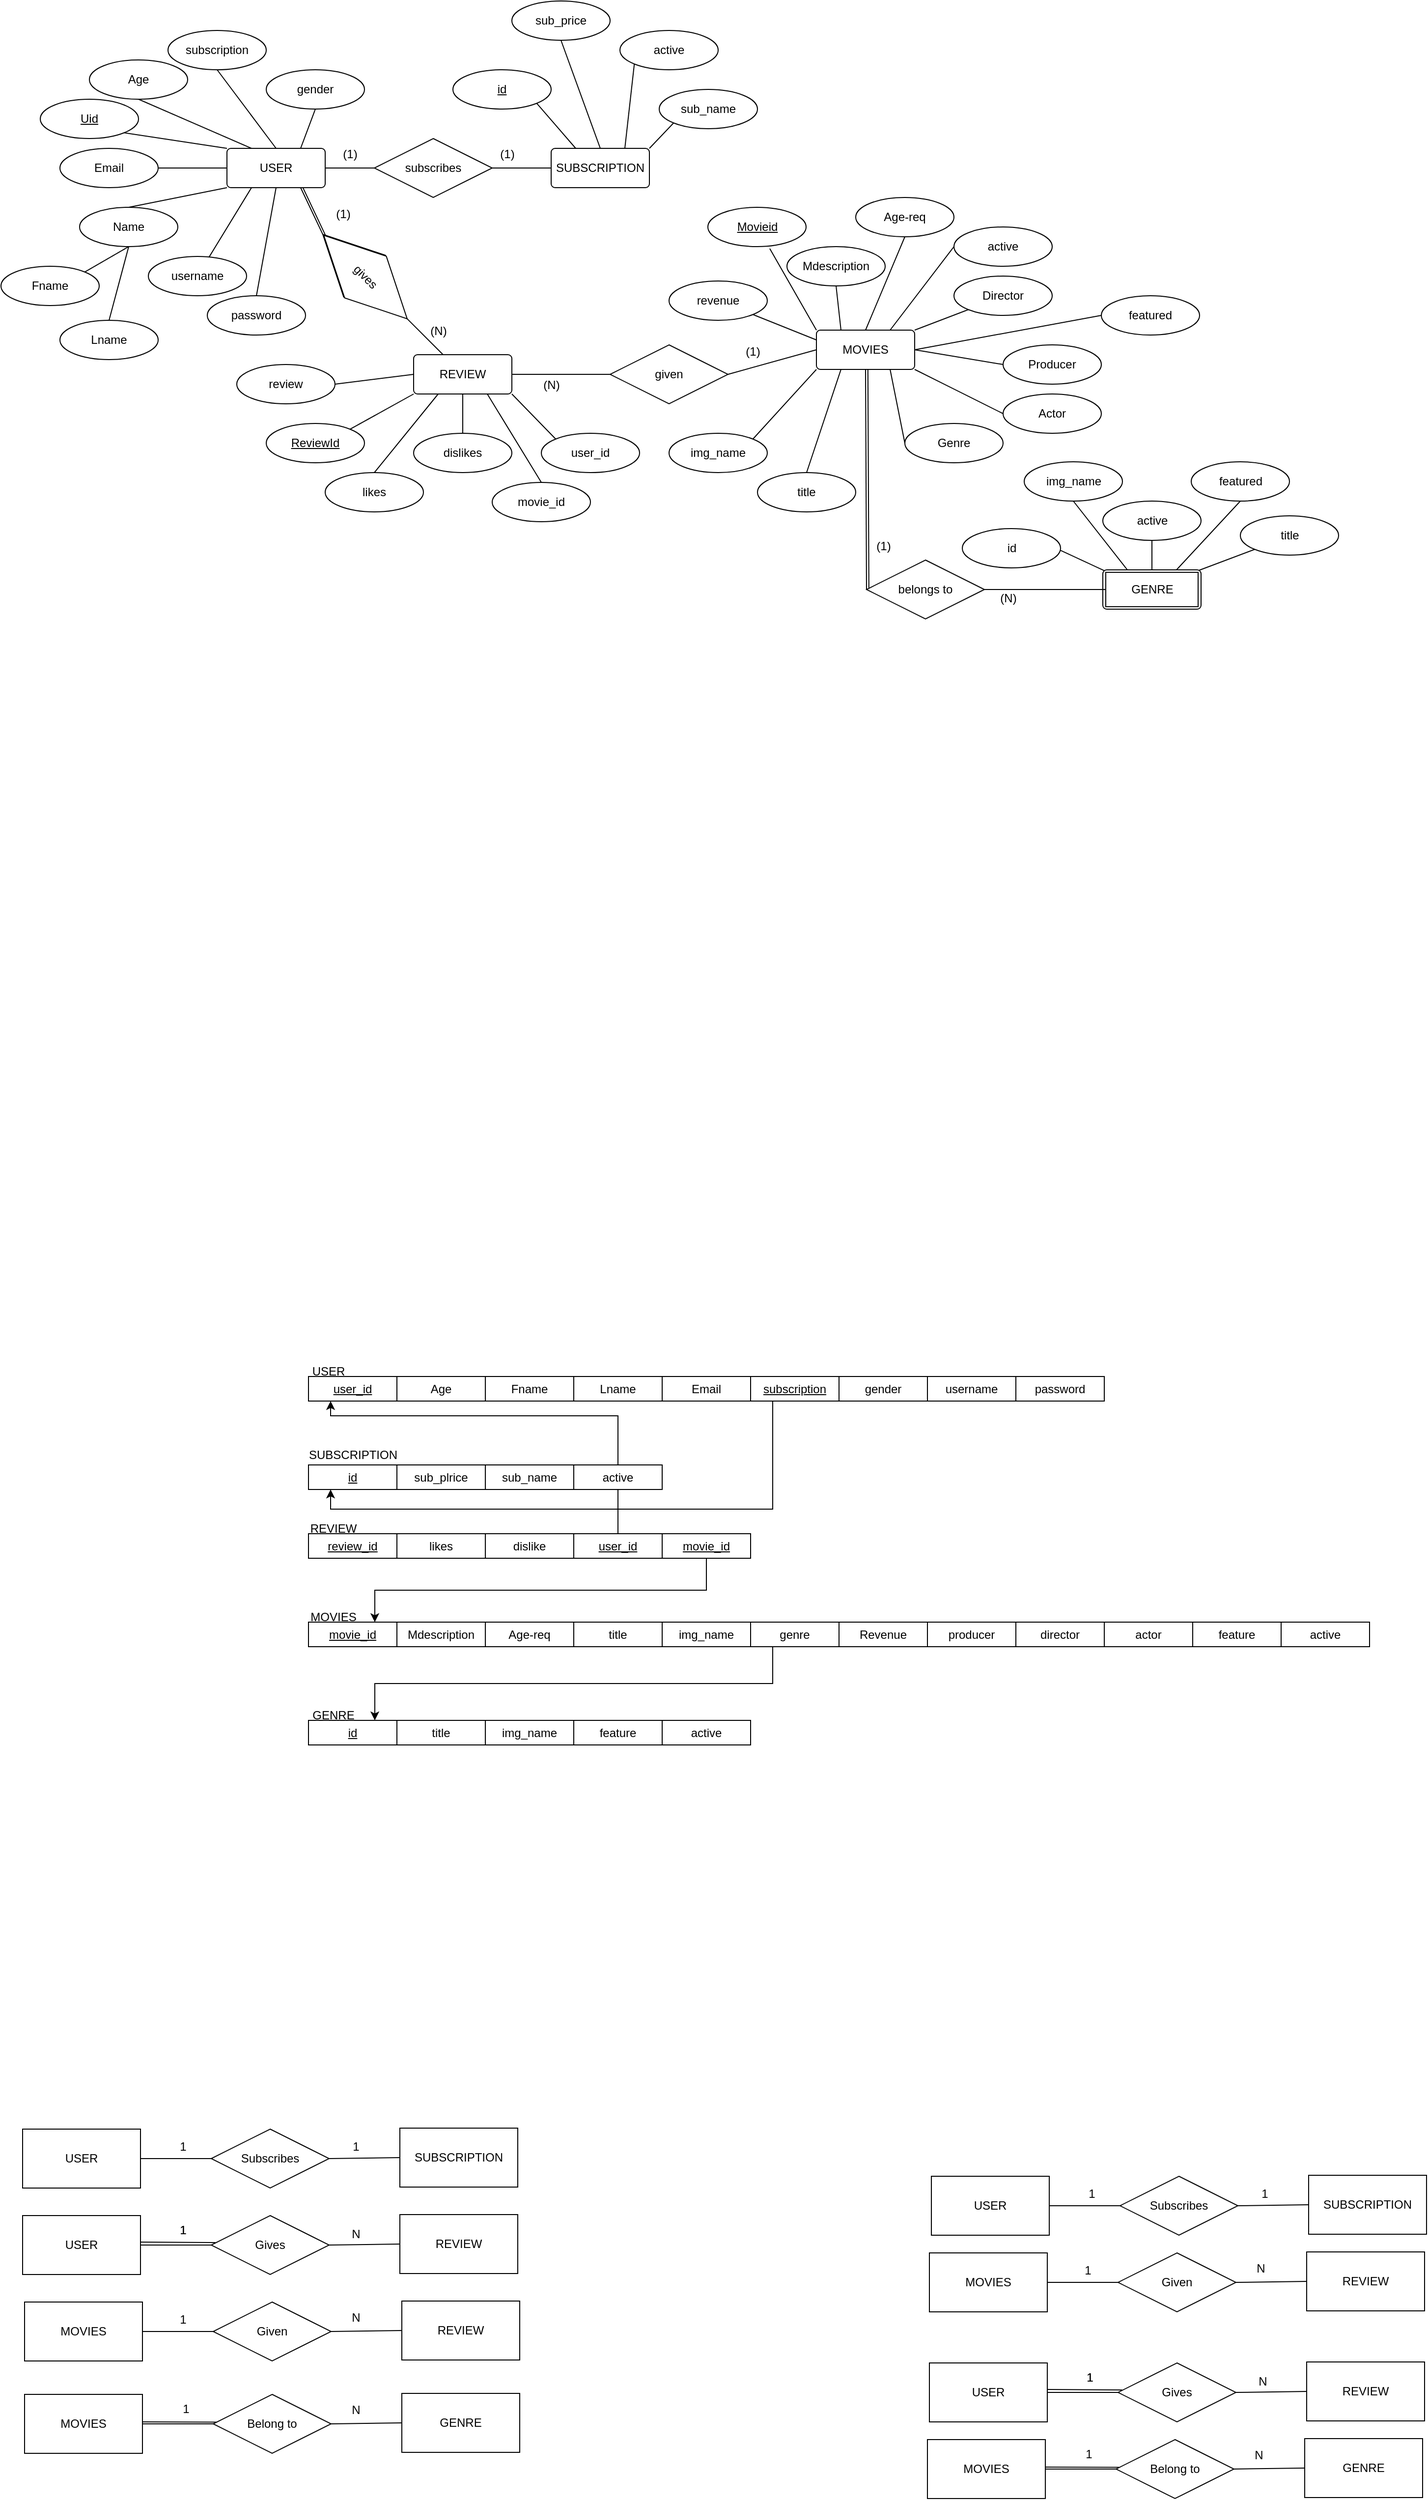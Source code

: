 <mxfile version="16.5.1" type="device"><diagram id="BbfRx0cd0dLWYsRaiH8g" name="Page-1"><mxGraphModel dx="996" dy="638" grid="1" gridSize="1" guides="1" tooltips="1" connect="1" arrows="1" fold="1" page="1" pageScale="1" pageWidth="2339" pageHeight="3300" math="0" shadow="0"><root><mxCell id="0"/><mxCell id="1" parent="0"/><mxCell id="eOJb_ZrrXl87NStHYkH2-2" value="USER" style="rounded=1;arcSize=10;whiteSpace=wrap;html=1;align=center;" parent="1" vertex="1"><mxGeometry x="310" y="330" width="100" height="40" as="geometry"/></mxCell><mxCell id="eOJb_ZrrXl87NStHYkH2-3" value="SUBSCRIPTION" style="rounded=1;arcSize=10;whiteSpace=wrap;html=1;align=center;" parent="1" vertex="1"><mxGeometry x="640" y="330" width="100" height="40" as="geometry"/></mxCell><mxCell id="eOJb_ZrrXl87NStHYkH2-6" value="MOVIES" style="rounded=1;arcSize=10;whiteSpace=wrap;html=1;align=center;" parent="1" vertex="1"><mxGeometry x="910" y="515" width="100" height="40" as="geometry"/></mxCell><mxCell id="eOJb_ZrrXl87NStHYkH2-13" value="REVIEW" style="rounded=1;arcSize=10;whiteSpace=wrap;html=1;align=center;" parent="1" vertex="1"><mxGeometry x="500" y="540" width="100" height="40" as="geometry"/></mxCell><mxCell id="eOJb_ZrrXl87NStHYkH2-17" value="subscribes" style="shape=rhombus;perimeter=rhombusPerimeter;whiteSpace=wrap;html=1;align=center;rotation=0;" parent="1" vertex="1"><mxGeometry x="460" y="320" width="120" height="60" as="geometry"/></mxCell><mxCell id="eOJb_ZrrXl87NStHYkH2-25" value="gives" style="shape=rhombus;perimeter=rhombusPerimeter;whiteSpace=wrap;html=1;align=center;rotation=45;" parent="1" vertex="1"><mxGeometry x="390" y="430" width="120" height="60" as="geometry"/></mxCell><mxCell id="eOJb_ZrrXl87NStHYkH2-26" value="given" style="shape=rhombus;perimeter=rhombusPerimeter;whiteSpace=wrap;html=1;align=center;rotation=0;" parent="1" vertex="1"><mxGeometry x="700" y="530" width="120" height="60" as="geometry"/></mxCell><mxCell id="eOJb_ZrrXl87NStHYkH2-27" value="" style="endArrow=none;html=1;rounded=0;exitX=1;exitY=0.5;exitDx=0;exitDy=0;entryX=0;entryY=0.5;entryDx=0;entryDy=0;" parent="1" source="eOJb_ZrrXl87NStHYkH2-2" target="eOJb_ZrrXl87NStHYkH2-17" edge="1"><mxGeometry relative="1" as="geometry"><mxPoint x="930" y="660" as="sourcePoint"/><mxPoint x="1090" y="660" as="targetPoint"/></mxGeometry></mxCell><mxCell id="eOJb_ZrrXl87NStHYkH2-28" value="" style="endArrow=none;html=1;rounded=0;exitX=1;exitY=0.5;exitDx=0;exitDy=0;entryX=0;entryY=0.5;entryDx=0;entryDy=0;" parent="1" source="eOJb_ZrrXl87NStHYkH2-17" target="eOJb_ZrrXl87NStHYkH2-3" edge="1"><mxGeometry relative="1" as="geometry"><mxPoint x="930" y="660" as="sourcePoint"/><mxPoint x="1090" y="660" as="targetPoint"/></mxGeometry></mxCell><mxCell id="eOJb_ZrrXl87NStHYkH2-32" value="" style="endArrow=none;html=1;rounded=0;exitX=0.75;exitY=1;exitDx=0;exitDy=0;entryX=0;entryY=0.5;entryDx=0;entryDy=0;" parent="1" source="eOJb_ZrrXl87NStHYkH2-2" target="eOJb_ZrrXl87NStHYkH2-25" edge="1"><mxGeometry relative="1" as="geometry"><mxPoint x="410" y="799" as="sourcePoint"/><mxPoint x="570" y="799" as="targetPoint"/></mxGeometry></mxCell><mxCell id="eOJb_ZrrXl87NStHYkH2-33" value="" style="endArrow=none;html=1;rounded=0;exitX=1;exitY=0.5;exitDx=0;exitDy=0;" parent="1" source="eOJb_ZrrXl87NStHYkH2-25" target="eOJb_ZrrXl87NStHYkH2-13" edge="1"><mxGeometry relative="1" as="geometry"><mxPoint x="420" y="809" as="sourcePoint"/><mxPoint x="580" y="809" as="targetPoint"/></mxGeometry></mxCell><mxCell id="eOJb_ZrrXl87NStHYkH2-34" value="" style="endArrow=none;html=1;rounded=0;exitX=1;exitY=0.5;exitDx=0;exitDy=0;entryX=0;entryY=0.5;entryDx=0;entryDy=0;" parent="1" source="eOJb_ZrrXl87NStHYkH2-13" target="eOJb_ZrrXl87NStHYkH2-26" edge="1"><mxGeometry relative="1" as="geometry"><mxPoint x="430" y="819" as="sourcePoint"/><mxPoint x="590" y="819" as="targetPoint"/></mxGeometry></mxCell><mxCell id="eOJb_ZrrXl87NStHYkH2-35" value="" style="endArrow=none;html=1;rounded=0;exitX=1;exitY=0.5;exitDx=0;exitDy=0;entryX=0;entryY=0.5;entryDx=0;entryDy=0;" parent="1" source="eOJb_ZrrXl87NStHYkH2-26" target="eOJb_ZrrXl87NStHYkH2-6" edge="1"><mxGeometry relative="1" as="geometry"><mxPoint x="440" y="829" as="sourcePoint"/><mxPoint x="890" y="550" as="targetPoint"/></mxGeometry></mxCell><mxCell id="eOJb_ZrrXl87NStHYkH2-51" value="Uid" style="ellipse;whiteSpace=wrap;html=1;align=center;fontStyle=4;" parent="1" vertex="1"><mxGeometry x="120" y="280" width="100" height="40" as="geometry"/></mxCell><mxCell id="eOJb_ZrrXl87NStHYkH2-52" value="" style="endArrow=none;html=1;rounded=0;exitX=1;exitY=1;exitDx=0;exitDy=0;entryX=0;entryY=0;entryDx=0;entryDy=0;" parent="1" source="eOJb_ZrrXl87NStHYkH2-51" target="eOJb_ZrrXl87NStHYkH2-2" edge="1"><mxGeometry relative="1" as="geometry"><mxPoint x="640" y="460" as="sourcePoint"/><mxPoint x="800" y="460" as="targetPoint"/></mxGeometry></mxCell><mxCell id="eOJb_ZrrXl87NStHYkH2-53" value="id" style="ellipse;whiteSpace=wrap;html=1;align=center;fontStyle=4;" parent="1" vertex="1"><mxGeometry x="540" y="250" width="100" height="40" as="geometry"/></mxCell><mxCell id="eOJb_ZrrXl87NStHYkH2-54" value="" style="endArrow=none;html=1;rounded=0;exitX=1;exitY=1;exitDx=0;exitDy=0;entryX=0.25;entryY=0;entryDx=0;entryDy=0;" parent="1" source="eOJb_ZrrXl87NStHYkH2-53" target="eOJb_ZrrXl87NStHYkH2-3" edge="1"><mxGeometry relative="1" as="geometry"><mxPoint x="640" y="460" as="sourcePoint"/><mxPoint x="800" y="460" as="targetPoint"/></mxGeometry></mxCell><mxCell id="eOJb_ZrrXl87NStHYkH2-55" value="ReviewId" style="ellipse;whiteSpace=wrap;html=1;align=center;fontStyle=4;" parent="1" vertex="1"><mxGeometry x="350" y="610" width="100" height="40" as="geometry"/></mxCell><mxCell id="eOJb_ZrrXl87NStHYkH2-56" value="" style="endArrow=none;html=1;rounded=0;exitX=1;exitY=0;exitDx=0;exitDy=0;entryX=0;entryY=1;entryDx=0;entryDy=0;" parent="1" source="eOJb_ZrrXl87NStHYkH2-55" target="eOJb_ZrrXl87NStHYkH2-13" edge="1"><mxGeometry relative="1" as="geometry"><mxPoint x="640" y="460" as="sourcePoint"/><mxPoint x="800" y="460" as="targetPoint"/></mxGeometry></mxCell><mxCell id="eOJb_ZrrXl87NStHYkH2-57" value="Movieid" style="ellipse;whiteSpace=wrap;html=1;align=center;fontStyle=4;" parent="1" vertex="1"><mxGeometry x="799.5" y="390" width="100" height="40" as="geometry"/></mxCell><mxCell id="eOJb_ZrrXl87NStHYkH2-59" value="" style="endArrow=none;html=1;rounded=0;exitX=0.63;exitY=1.05;exitDx=0;exitDy=0;exitPerimeter=0;entryX=0;entryY=0;entryDx=0;entryDy=0;" parent="1" source="eOJb_ZrrXl87NStHYkH2-57" target="eOJb_ZrrXl87NStHYkH2-6" edge="1"><mxGeometry relative="1" as="geometry"><mxPoint x="580" y="850" as="sourcePoint"/><mxPoint x="740" y="850" as="targetPoint"/></mxGeometry></mxCell><mxCell id="eOJb_ZrrXl87NStHYkH2-61" value="Age" style="ellipse;whiteSpace=wrap;html=1;align=center;" parent="1" vertex="1"><mxGeometry x="170" y="240" width="100" height="40" as="geometry"/></mxCell><mxCell id="eOJb_ZrrXl87NStHYkH2-62" value="Name" style="ellipse;whiteSpace=wrap;html=1;align=center;" parent="1" vertex="1"><mxGeometry x="160" y="390" width="100" height="40" as="geometry"/></mxCell><mxCell id="eOJb_ZrrXl87NStHYkH2-63" value="Lname" style="ellipse;whiteSpace=wrap;html=1;align=center;" parent="1" vertex="1"><mxGeometry x="140" y="505" width="100" height="40" as="geometry"/></mxCell><mxCell id="eOJb_ZrrXl87NStHYkH2-64" value="Fname" style="ellipse;whiteSpace=wrap;html=1;align=center;" parent="1" vertex="1"><mxGeometry x="80" y="450" width="100" height="40" as="geometry"/></mxCell><mxCell id="eOJb_ZrrXl87NStHYkH2-65" value="Email" style="ellipse;whiteSpace=wrap;html=1;align=center;" parent="1" vertex="1"><mxGeometry x="140" y="330" width="100" height="40" as="geometry"/></mxCell><mxCell id="eOJb_ZrrXl87NStHYkH2-66" value="" style="endArrow=none;html=1;rounded=0;exitX=0.5;exitY=1;exitDx=0;exitDy=0;entryX=1;entryY=0;entryDx=0;entryDy=0;" parent="1" source="eOJb_ZrrXl87NStHYkH2-62" target="eOJb_ZrrXl87NStHYkH2-64" edge="1"><mxGeometry relative="1" as="geometry"><mxPoint x="650" y="640" as="sourcePoint"/><mxPoint x="810" y="640" as="targetPoint"/></mxGeometry></mxCell><mxCell id="eOJb_ZrrXl87NStHYkH2-68" value="" style="endArrow=none;html=1;rounded=0;entryX=0.5;entryY=0;entryDx=0;entryDy=0;exitX=0.5;exitY=1;exitDx=0;exitDy=0;" parent="1" source="eOJb_ZrrXl87NStHYkH2-62" target="eOJb_ZrrXl87NStHYkH2-63" edge="1"><mxGeometry relative="1" as="geometry"><mxPoint x="290" y="430" as="sourcePoint"/><mxPoint x="320" y="920" as="targetPoint"/></mxGeometry></mxCell><mxCell id="eOJb_ZrrXl87NStHYkH2-69" value="" style="endArrow=none;html=1;rounded=0;exitX=0;exitY=0.5;exitDx=0;exitDy=0;entryX=1;entryY=0.5;entryDx=0;entryDy=0;" parent="1" source="eOJb_ZrrXl87NStHYkH2-2" target="eOJb_ZrrXl87NStHYkH2-65" edge="1"><mxGeometry relative="1" as="geometry"><mxPoint x="170" y="930" as="sourcePoint"/><mxPoint x="330" y="930" as="targetPoint"/></mxGeometry></mxCell><mxCell id="eOJb_ZrrXl87NStHYkH2-70" value="" style="endArrow=none;html=1;rounded=0;exitX=0;exitY=1;exitDx=0;exitDy=0;entryX=0.5;entryY=0;entryDx=0;entryDy=0;" parent="1" source="eOJb_ZrrXl87NStHYkH2-2" target="eOJb_ZrrXl87NStHYkH2-62" edge="1"><mxGeometry relative="1" as="geometry"><mxPoint x="180" y="940" as="sourcePoint"/><mxPoint x="340" y="940" as="targetPoint"/></mxGeometry></mxCell><mxCell id="eOJb_ZrrXl87NStHYkH2-71" value="" style="endArrow=none;html=1;rounded=0;exitX=0.5;exitY=1;exitDx=0;exitDy=0;entryX=0.25;entryY=0;entryDx=0;entryDy=0;" parent="1" source="eOJb_ZrrXl87NStHYkH2-61" target="eOJb_ZrrXl87NStHYkH2-2" edge="1"><mxGeometry relative="1" as="geometry"><mxPoint x="190" y="950" as="sourcePoint"/><mxPoint x="350" y="950" as="targetPoint"/></mxGeometry></mxCell><mxCell id="eOJb_ZrrXl87NStHYkH2-73" value="Mdescription" style="ellipse;whiteSpace=wrap;html=1;align=center;" parent="1" vertex="1"><mxGeometry x="880" y="430" width="100" height="40" as="geometry"/></mxCell><mxCell id="eOJb_ZrrXl87NStHYkH2-75" value="Age-req" style="ellipse;whiteSpace=wrap;html=1;align=center;" parent="1" vertex="1"><mxGeometry x="950" y="380" width="100" height="40" as="geometry"/></mxCell><mxCell id="eOJb_ZrrXl87NStHYkH2-79" value="" style="endArrow=none;html=1;rounded=0;exitX=0.5;exitY=1;exitDx=0;exitDy=0;entryX=0.25;entryY=0;entryDx=0;entryDy=0;" parent="1" source="eOJb_ZrrXl87NStHYkH2-73" target="eOJb_ZrrXl87NStHYkH2-6" edge="1"><mxGeometry relative="1" as="geometry"><mxPoint x="20" y="1048.82" as="sourcePoint"/><mxPoint x="180" y="1048.82" as="targetPoint"/></mxGeometry></mxCell><mxCell id="eOJb_ZrrXl87NStHYkH2-80" value="" style="endArrow=none;html=1;rounded=0;exitX=0.5;exitY=1;exitDx=0;exitDy=0;entryX=0.5;entryY=0;entryDx=0;entryDy=0;" parent="1" source="eOJb_ZrrXl87NStHYkH2-75" target="eOJb_ZrrXl87NStHYkH2-6" edge="1"><mxGeometry relative="1" as="geometry"><mxPoint x="30" y="1058.82" as="sourcePoint"/><mxPoint x="190" y="1058.82" as="targetPoint"/></mxGeometry></mxCell><mxCell id="eOJb_ZrrXl87NStHYkH2-101" value="(1)" style="text;html=1;align=center;verticalAlign=middle;resizable=0;points=[];autosize=1;strokeColor=none;fillColor=none;" parent="1" vertex="1"><mxGeometry x="422" y="326" width="26" height="19" as="geometry"/></mxCell><mxCell id="eOJb_ZrrXl87NStHYkH2-103" value="(1)" style="text;html=1;align=center;verticalAlign=middle;resizable=0;points=[];autosize=1;strokeColor=none;fillColor=none;" parent="1" vertex="1"><mxGeometry x="415" y="387" width="26" height="19" as="geometry"/></mxCell><mxCell id="eOJb_ZrrXl87NStHYkH2-121" value="(N)" style="text;html=1;align=center;verticalAlign=middle;resizable=0;points=[];autosize=1;strokeColor=none;fillColor=none;" parent="1" vertex="1"><mxGeometry x="626" y="561" width="28" height="19" as="geometry"/></mxCell><mxCell id="eOJb_ZrrXl87NStHYkH2-122" value="(1)" style="text;html=1;align=center;verticalAlign=middle;resizable=0;points=[];autosize=1;strokeColor=none;fillColor=none;" parent="1" vertex="1"><mxGeometry x="582" y="326" width="26" height="19" as="geometry"/></mxCell><mxCell id="eOJb_ZrrXl87NStHYkH2-123" value="(N)" style="text;html=1;align=center;verticalAlign=middle;resizable=0;points=[];autosize=1;strokeColor=none;fillColor=none;" parent="1" vertex="1"><mxGeometry x="511" y="506" width="28" height="19" as="geometry"/></mxCell><mxCell id="eOJb_ZrrXl87NStHYkH2-138" value="Director" style="ellipse;whiteSpace=wrap;html=1;align=center;" parent="1" vertex="1"><mxGeometry x="1050" y="460" width="100" height="40" as="geometry"/></mxCell><mxCell id="eOJb_ZrrXl87NStHYkH2-139" value="Producer" style="ellipse;whiteSpace=wrap;html=1;align=center;" parent="1" vertex="1"><mxGeometry x="1100" y="530" width="100" height="40" as="geometry"/></mxCell><mxCell id="eOJb_ZrrXl87NStHYkH2-140" value="Actor" style="ellipse;whiteSpace=wrap;html=1;align=center;" parent="1" vertex="1"><mxGeometry x="1100" y="580" width="100" height="40" as="geometry"/></mxCell><mxCell id="eOJb_ZrrXl87NStHYkH2-141" value="" style="endArrow=none;html=1;rounded=0;entryX=0;entryY=1;entryDx=0;entryDy=0;exitX=1;exitY=0;exitDx=0;exitDy=0;" parent="1" source="eOJb_ZrrXl87NStHYkH2-6" target="eOJb_ZrrXl87NStHYkH2-138" edge="1"><mxGeometry width="50" height="50" relative="1" as="geometry"><mxPoint x="1360" y="710" as="sourcePoint"/><mxPoint x="1410" y="660" as="targetPoint"/></mxGeometry></mxCell><mxCell id="eOJb_ZrrXl87NStHYkH2-142" value="" style="endArrow=none;html=1;rounded=0;entryX=0;entryY=0.5;entryDx=0;entryDy=0;exitX=1;exitY=0.5;exitDx=0;exitDy=0;" parent="1" source="eOJb_ZrrXl87NStHYkH2-6" target="eOJb_ZrrXl87NStHYkH2-139" edge="1"><mxGeometry width="50" height="50" relative="1" as="geometry"><mxPoint x="1360" y="710" as="sourcePoint"/><mxPoint x="1410" y="660" as="targetPoint"/></mxGeometry></mxCell><mxCell id="eOJb_ZrrXl87NStHYkH2-143" value="" style="endArrow=none;html=1;rounded=0;entryX=0;entryY=0.5;entryDx=0;entryDy=0;exitX=1;exitY=1;exitDx=0;exitDy=0;" parent="1" source="eOJb_ZrrXl87NStHYkH2-6" target="eOJb_ZrrXl87NStHYkH2-140" edge="1"><mxGeometry width="50" height="50" relative="1" as="geometry"><mxPoint x="1370.0" y="720" as="sourcePoint"/><mxPoint x="1420.0" y="670" as="targetPoint"/></mxGeometry></mxCell><mxCell id="eOJb_ZrrXl87NStHYkH2-149" value="Genre" style="ellipse;whiteSpace=wrap;html=1;align=center;" parent="1" vertex="1"><mxGeometry x="1000" y="610" width="100" height="40" as="geometry"/></mxCell><mxCell id="eOJb_ZrrXl87NStHYkH2-151" value="" style="endArrow=none;html=1;rounded=0;exitX=0.75;exitY=1;exitDx=0;exitDy=0;entryX=0;entryY=0.5;entryDx=0;entryDy=0;" parent="1" source="eOJb_ZrrXl87NStHYkH2-6" target="eOJb_ZrrXl87NStHYkH2-149" edge="1"><mxGeometry width="50" height="50" relative="1" as="geometry"><mxPoint x="1120" y="710" as="sourcePoint"/><mxPoint x="1170" y="660" as="targetPoint"/></mxGeometry></mxCell><mxCell id="eOJb_ZrrXl87NStHYkH2-154" value="revenue" style="ellipse;whiteSpace=wrap;html=1;align=center;" parent="1" vertex="1"><mxGeometry x="760" y="465" width="100" height="40" as="geometry"/></mxCell><mxCell id="eOJb_ZrrXl87NStHYkH2-155" value="" style="endArrow=none;html=1;rounded=0;exitX=1;exitY=1;exitDx=0;exitDy=0;entryX=0;entryY=0.25;entryDx=0;entryDy=0;" parent="1" source="eOJb_ZrrXl87NStHYkH2-154" target="eOJb_ZrrXl87NStHYkH2-6" edge="1"><mxGeometry relative="1" as="geometry"><mxPoint x="190" y="955" as="sourcePoint"/><mxPoint x="860" y="535" as="targetPoint"/></mxGeometry></mxCell><mxCell id="QRABuAlODQe-p6cqs3Dz-2" value="sub_price" style="ellipse;whiteSpace=wrap;html=1;align=center;" parent="1" vertex="1"><mxGeometry x="600" y="180" width="100" height="40" as="geometry"/></mxCell><mxCell id="QRABuAlODQe-p6cqs3Dz-3" value="active" style="ellipse;whiteSpace=wrap;html=1;align=center;" parent="1" vertex="1"><mxGeometry x="710" y="210" width="100" height="40" as="geometry"/></mxCell><mxCell id="QRABuAlODQe-p6cqs3Dz-4" value="" style="endArrow=none;html=1;rounded=0;entryX=0;entryY=1;entryDx=0;entryDy=0;exitX=0.75;exitY=0;exitDx=0;exitDy=0;" parent="1" source="eOJb_ZrrXl87NStHYkH2-3" target="QRABuAlODQe-p6cqs3Dz-3" edge="1"><mxGeometry width="50" height="50" relative="1" as="geometry"><mxPoint x="1020" y="320" as="sourcePoint"/><mxPoint x="1070" y="270" as="targetPoint"/></mxGeometry></mxCell><mxCell id="QRABuAlODQe-p6cqs3Dz-5" value="" style="endArrow=none;html=1;rounded=0;exitX=0.5;exitY=1;exitDx=0;exitDy=0;entryX=0.5;entryY=0;entryDx=0;entryDy=0;" parent="1" source="QRABuAlODQe-p6cqs3Dz-2" target="eOJb_ZrrXl87NStHYkH2-3" edge="1"><mxGeometry width="50" height="50" relative="1" as="geometry"><mxPoint x="1030" y="330" as="sourcePoint"/><mxPoint x="1080" y="280" as="targetPoint"/></mxGeometry></mxCell><mxCell id="QRABuAlODQe-p6cqs3Dz-6" value="likes" style="ellipse;whiteSpace=wrap;html=1;align=center;" parent="1" vertex="1"><mxGeometry x="410" y="660" width="100" height="40" as="geometry"/></mxCell><mxCell id="QRABuAlODQe-p6cqs3Dz-8" value="dislikes" style="ellipse;whiteSpace=wrap;html=1;align=center;" parent="1" vertex="1"><mxGeometry x="500" y="620" width="100" height="40" as="geometry"/></mxCell><mxCell id="QRABuAlODQe-p6cqs3Dz-9" value="movie_id" style="ellipse;whiteSpace=wrap;html=1;align=center;" parent="1" vertex="1"><mxGeometry x="580" y="670" width="100" height="40" as="geometry"/></mxCell><mxCell id="QRABuAlODQe-p6cqs3Dz-10" value="user_id" style="ellipse;whiteSpace=wrap;html=1;align=center;" parent="1" vertex="1"><mxGeometry x="630" y="620" width="100" height="40" as="geometry"/></mxCell><mxCell id="QRABuAlODQe-p6cqs3Dz-11" value="" style="endArrow=none;html=1;rounded=0;exitX=0.5;exitY=0;exitDx=0;exitDy=0;entryX=0.25;entryY=1;entryDx=0;entryDy=0;" parent="1" source="QRABuAlODQe-p6cqs3Dz-6" target="eOJb_ZrrXl87NStHYkH2-13" edge="1"><mxGeometry width="50" height="50" relative="1" as="geometry"><mxPoint x="870" y="640" as="sourcePoint"/><mxPoint x="920" y="590" as="targetPoint"/></mxGeometry></mxCell><mxCell id="QRABuAlODQe-p6cqs3Dz-12" value="" style="endArrow=none;html=1;rounded=0;exitX=0.5;exitY=0;exitDx=0;exitDy=0;entryX=0.5;entryY=1;entryDx=0;entryDy=0;" parent="1" source="QRABuAlODQe-p6cqs3Dz-8" target="eOJb_ZrrXl87NStHYkH2-13" edge="1"><mxGeometry width="50" height="50" relative="1" as="geometry"><mxPoint x="880" y="650" as="sourcePoint"/><mxPoint x="930" y="600" as="targetPoint"/></mxGeometry></mxCell><mxCell id="QRABuAlODQe-p6cqs3Dz-13" value="" style="endArrow=none;html=1;rounded=0;exitX=0.5;exitY=0;exitDx=0;exitDy=0;entryX=0.75;entryY=1;entryDx=0;entryDy=0;" parent="1" source="QRABuAlODQe-p6cqs3Dz-9" target="eOJb_ZrrXl87NStHYkH2-13" edge="1"><mxGeometry width="50" height="50" relative="1" as="geometry"><mxPoint x="890" y="660" as="sourcePoint"/><mxPoint x="940" y="610" as="targetPoint"/></mxGeometry></mxCell><mxCell id="QRABuAlODQe-p6cqs3Dz-14" value="" style="endArrow=none;html=1;rounded=0;exitX=0;exitY=0;exitDx=0;exitDy=0;entryX=1;entryY=1;entryDx=0;entryDy=0;" parent="1" source="QRABuAlODQe-p6cqs3Dz-10" target="eOJb_ZrrXl87NStHYkH2-13" edge="1"><mxGeometry width="50" height="50" relative="1" as="geometry"><mxPoint x="900" y="670" as="sourcePoint"/><mxPoint x="950" y="620" as="targetPoint"/></mxGeometry></mxCell><mxCell id="QRABuAlODQe-p6cqs3Dz-16" value="GENRE" style="rounded=1;arcSize=10;whiteSpace=wrap;html=1;align=center;" parent="1" vertex="1"><mxGeometry x="1201.5" y="759" width="100" height="40" as="geometry"/></mxCell><mxCell id="QRABuAlODQe-p6cqs3Dz-17" value="id" style="ellipse;whiteSpace=wrap;html=1;align=center;" parent="1" vertex="1"><mxGeometry x="1058.5" y="717" width="100" height="40" as="geometry"/></mxCell><mxCell id="QRABuAlODQe-p6cqs3Dz-18" value="img_name" style="ellipse;whiteSpace=wrap;html=1;align=center;" parent="1" vertex="1"><mxGeometry x="1121.5" y="649" width="100" height="40" as="geometry"/></mxCell><mxCell id="QRABuAlODQe-p6cqs3Dz-19" value="active" style="ellipse;whiteSpace=wrap;html=1;align=center;" parent="1" vertex="1"><mxGeometry x="1201.5" y="689" width="100" height="40" as="geometry"/></mxCell><mxCell id="QRABuAlODQe-p6cqs3Dz-20" value="featured" style="ellipse;whiteSpace=wrap;html=1;align=center;" parent="1" vertex="1"><mxGeometry x="1291.5" y="649" width="100" height="40" as="geometry"/></mxCell><mxCell id="QRABuAlODQe-p6cqs3Dz-21" value="title" style="ellipse;whiteSpace=wrap;html=1;align=center;" parent="1" vertex="1"><mxGeometry x="1341.5" y="704" width="100" height="40" as="geometry"/></mxCell><mxCell id="QRABuAlODQe-p6cqs3Dz-31" value="" style="endArrow=none;html=1;rounded=0;entryX=0.995;entryY=0.549;entryDx=0;entryDy=0;exitX=0.015;exitY=0.021;exitDx=0;exitDy=0;exitPerimeter=0;entryPerimeter=0;" parent="1" source="QRABuAlODQe-p6cqs3Dz-16" edge="1" target="QRABuAlODQe-p6cqs3Dz-17"><mxGeometry width="50" height="50" relative="1" as="geometry"><mxPoint x="841.5" y="439" as="sourcePoint"/><mxPoint x="1156.855" y="738.142" as="targetPoint"/></mxGeometry></mxCell><mxCell id="QRABuAlODQe-p6cqs3Dz-32" value="" style="endArrow=none;html=1;rounded=0;entryX=0.5;entryY=1;entryDx=0;entryDy=0;exitX=0.25;exitY=0;exitDx=0;exitDy=0;" parent="1" source="QRABuAlODQe-p6cqs3Dz-16" target="QRABuAlODQe-p6cqs3Dz-18" edge="1"><mxGeometry width="50" height="50" relative="1" as="geometry"><mxPoint x="851.5" y="449" as="sourcePoint"/><mxPoint x="901.5" y="399" as="targetPoint"/></mxGeometry></mxCell><mxCell id="QRABuAlODQe-p6cqs3Dz-33" value="" style="endArrow=none;html=1;rounded=0;entryX=0.5;entryY=1;entryDx=0;entryDy=0;exitX=0.5;exitY=0;exitDx=0;exitDy=0;" parent="1" source="QRABuAlODQe-p6cqs3Dz-16" target="QRABuAlODQe-p6cqs3Dz-19" edge="1"><mxGeometry width="50" height="50" relative="1" as="geometry"><mxPoint x="861.5" y="459" as="sourcePoint"/><mxPoint x="911.5" y="409" as="targetPoint"/></mxGeometry></mxCell><mxCell id="QRABuAlODQe-p6cqs3Dz-34" value="" style="endArrow=none;html=1;rounded=0;entryX=0.5;entryY=1;entryDx=0;entryDy=0;exitX=0.75;exitY=0;exitDx=0;exitDy=0;" parent="1" source="QRABuAlODQe-p6cqs3Dz-16" target="QRABuAlODQe-p6cqs3Dz-20" edge="1"><mxGeometry width="50" height="50" relative="1" as="geometry"><mxPoint x="871.5" y="469" as="sourcePoint"/><mxPoint x="921.5" y="419" as="targetPoint"/></mxGeometry></mxCell><mxCell id="QRABuAlODQe-p6cqs3Dz-35" value="" style="endArrow=none;html=1;rounded=0;entryX=0;entryY=1;entryDx=0;entryDy=0;exitX=1.009;exitY=-0.057;exitDx=0;exitDy=0;exitPerimeter=0;" parent="1" source="8F1K6DJC7mOr0eEOHsU7-2" target="QRABuAlODQe-p6cqs3Dz-21" edge="1"><mxGeometry width="50" height="50" relative="1" as="geometry"><mxPoint x="881.5" y="479" as="sourcePoint"/><mxPoint x="931.5" y="429" as="targetPoint"/></mxGeometry></mxCell><mxCell id="QRABuAlODQe-p6cqs3Dz-38" value="subscription" style="ellipse;whiteSpace=wrap;html=1;align=center;" parent="1" vertex="1"><mxGeometry x="250" y="210" width="100" height="40" as="geometry"/></mxCell><mxCell id="QRABuAlODQe-p6cqs3Dz-39" value="gender" style="ellipse;whiteSpace=wrap;html=1;align=center;" parent="1" vertex="1"><mxGeometry x="350" y="250" width="100" height="40" as="geometry"/></mxCell><mxCell id="QRABuAlODQe-p6cqs3Dz-40" value="username" style="ellipse;whiteSpace=wrap;html=1;align=center;" parent="1" vertex="1"><mxGeometry x="230" y="440" width="100" height="40" as="geometry"/></mxCell><mxCell id="QRABuAlODQe-p6cqs3Dz-41" value="password" style="ellipse;whiteSpace=wrap;html=1;align=center;" parent="1" vertex="1"><mxGeometry x="290" y="480" width="100" height="40" as="geometry"/></mxCell><mxCell id="QRABuAlODQe-p6cqs3Dz-43" value="" style="endArrow=none;html=1;rounded=0;entryX=0.25;entryY=1;entryDx=0;entryDy=0;" parent="1" source="QRABuAlODQe-p6cqs3Dz-40" target="eOJb_ZrrXl87NStHYkH2-2" edge="1"><mxGeometry width="50" height="50" relative="1" as="geometry"><mxPoint x="340" y="580" as="sourcePoint"/><mxPoint x="390" y="530" as="targetPoint"/></mxGeometry></mxCell><mxCell id="QRABuAlODQe-p6cqs3Dz-45" value="" style="endArrow=none;html=1;rounded=0;entryX=0.5;entryY=1;entryDx=0;entryDy=0;exitX=0.5;exitY=0;exitDx=0;exitDy=0;" parent="1" source="QRABuAlODQe-p6cqs3Dz-41" target="eOJb_ZrrXl87NStHYkH2-2" edge="1"><mxGeometry width="50" height="50" relative="1" as="geometry"><mxPoint x="340" y="580" as="sourcePoint"/><mxPoint x="390" y="530" as="targetPoint"/></mxGeometry></mxCell><mxCell id="QRABuAlODQe-p6cqs3Dz-46" value="" style="endArrow=none;html=1;rounded=0;entryX=0.5;entryY=1;entryDx=0;entryDy=0;exitX=0.5;exitY=0;exitDx=0;exitDy=0;" parent="1" source="eOJb_ZrrXl87NStHYkH2-2" target="QRABuAlODQe-p6cqs3Dz-38" edge="1"><mxGeometry width="50" height="50" relative="1" as="geometry"><mxPoint x="340" y="580" as="sourcePoint"/><mxPoint x="390" y="530" as="targetPoint"/></mxGeometry></mxCell><mxCell id="QRABuAlODQe-p6cqs3Dz-48" value="" style="endArrow=none;html=1;rounded=0;entryX=0.5;entryY=1;entryDx=0;entryDy=0;exitX=0.75;exitY=0;exitDx=0;exitDy=0;" parent="1" source="eOJb_ZrrXl87NStHYkH2-2" target="QRABuAlODQe-p6cqs3Dz-39" edge="1"><mxGeometry width="50" height="50" relative="1" as="geometry"><mxPoint x="340" y="580" as="sourcePoint"/><mxPoint x="390" y="530" as="targetPoint"/></mxGeometry></mxCell><mxCell id="QRABuAlODQe-p6cqs3Dz-49" value="sub_name" style="ellipse;whiteSpace=wrap;html=1;align=center;" parent="1" vertex="1"><mxGeometry x="750" y="270" width="100" height="40" as="geometry"/></mxCell><mxCell id="QRABuAlODQe-p6cqs3Dz-50" value="" style="endArrow=none;html=1;rounded=0;exitX=0;exitY=1;exitDx=0;exitDy=0;entryX=1;entryY=0;entryDx=0;entryDy=0;" parent="1" source="QRABuAlODQe-p6cqs3Dz-49" target="eOJb_ZrrXl87NStHYkH2-3" edge="1"><mxGeometry width="50" height="50" relative="1" as="geometry"><mxPoint x="580" y="580" as="sourcePoint"/><mxPoint x="630" y="530" as="targetPoint"/></mxGeometry></mxCell><mxCell id="QRABuAlODQe-p6cqs3Dz-51" value="active" style="ellipse;whiteSpace=wrap;html=1;align=center;" parent="1" vertex="1"><mxGeometry x="1050" y="410" width="100" height="40" as="geometry"/></mxCell><mxCell id="QRABuAlODQe-p6cqs3Dz-52" value="featured" style="ellipse;whiteSpace=wrap;html=1;align=center;" parent="1" vertex="1"><mxGeometry x="1200" y="480" width="100" height="40" as="geometry"/></mxCell><mxCell id="QRABuAlODQe-p6cqs3Dz-53" value="" style="endArrow=none;html=1;rounded=0;entryX=0;entryY=0.5;entryDx=0;entryDy=0;exitX=0.75;exitY=0;exitDx=0;exitDy=0;" parent="1" source="eOJb_ZrrXl87NStHYkH2-6" target="QRABuAlODQe-p6cqs3Dz-51" edge="1"><mxGeometry width="50" height="50" relative="1" as="geometry"><mxPoint x="910" y="580" as="sourcePoint"/><mxPoint x="960" y="530" as="targetPoint"/></mxGeometry></mxCell><mxCell id="QRABuAlODQe-p6cqs3Dz-55" value="" style="endArrow=none;html=1;rounded=0;entryX=0;entryY=0.5;entryDx=0;entryDy=0;exitX=1;exitY=0.5;exitDx=0;exitDy=0;" parent="1" source="eOJb_ZrrXl87NStHYkH2-6" target="QRABuAlODQe-p6cqs3Dz-52" edge="1"><mxGeometry width="50" height="50" relative="1" as="geometry"><mxPoint x="1010" y="580" as="sourcePoint"/><mxPoint x="1060" y="530" as="targetPoint"/></mxGeometry></mxCell><mxCell id="QRABuAlODQe-p6cqs3Dz-56" value="img_name" style="ellipse;whiteSpace=wrap;html=1;align=center;" parent="1" vertex="1"><mxGeometry x="760" y="620" width="100" height="40" as="geometry"/></mxCell><mxCell id="QRABuAlODQe-p6cqs3Dz-57" value="title" style="ellipse;whiteSpace=wrap;html=1;align=center;" parent="1" vertex="1"><mxGeometry x="850" y="660" width="100" height="40" as="geometry"/></mxCell><mxCell id="QRABuAlODQe-p6cqs3Dz-61" value="" style="endArrow=none;html=1;rounded=0;exitX=1;exitY=0;exitDx=0;exitDy=0;entryX=0;entryY=1;entryDx=0;entryDy=0;" parent="1" source="QRABuAlODQe-p6cqs3Dz-56" target="eOJb_ZrrXl87NStHYkH2-6" edge="1"><mxGeometry width="50" height="50" relative="1" as="geometry"><mxPoint x="910" y="580" as="sourcePoint"/><mxPoint x="960" y="530" as="targetPoint"/></mxGeometry></mxCell><mxCell id="QRABuAlODQe-p6cqs3Dz-63" value="" style="endArrow=none;html=1;rounded=0;exitX=0.5;exitY=0;exitDx=0;exitDy=0;entryX=0.25;entryY=1;entryDx=0;entryDy=0;" parent="1" source="QRABuAlODQe-p6cqs3Dz-57" target="eOJb_ZrrXl87NStHYkH2-6" edge="1"><mxGeometry width="50" height="50" relative="1" as="geometry"><mxPoint x="910" y="580" as="sourcePoint"/><mxPoint x="960" y="530" as="targetPoint"/></mxGeometry></mxCell><mxCell id="QRABuAlODQe-p6cqs3Dz-64" value="review" style="ellipse;whiteSpace=wrap;html=1;align=center;" parent="1" vertex="1"><mxGeometry x="320" y="550" width="100" height="40" as="geometry"/></mxCell><mxCell id="QRABuAlODQe-p6cqs3Dz-65" value="" style="endArrow=none;html=1;rounded=0;entryX=0;entryY=0.5;entryDx=0;entryDy=0;exitX=1;exitY=0.5;exitDx=0;exitDy=0;" parent="1" source="QRABuAlODQe-p6cqs3Dz-64" target="eOJb_ZrrXl87NStHYkH2-13" edge="1"><mxGeometry width="50" height="50" relative="1" as="geometry"><mxPoint x="340" y="590" as="sourcePoint"/><mxPoint x="390" y="540" as="targetPoint"/></mxGeometry></mxCell><mxCell id="8F1K6DJC7mOr0eEOHsU7-2" value="" style="rounded=0;whiteSpace=wrap;html=1;shadow=0;fillColor=none;strokeWidth=1;" parent="1" vertex="1"><mxGeometry x="1204.5" y="761.5" width="94" height="35" as="geometry"/></mxCell><mxCell id="lsIK-pWA2DWrZFk1zLvA-1" value="gives" style="shape=rhombus;perimeter=rhombusPerimeter;whiteSpace=wrap;html=1;align=center;rotation=45;" parent="1" vertex="1"><mxGeometry x="391" y="431" width="120" height="60" as="geometry"/></mxCell><mxCell id="lsIK-pWA2DWrZFk1zLvA-2" value="belongs to" style="shape=rhombus;perimeter=rhombusPerimeter;whiteSpace=wrap;html=1;align=center;rotation=0;" parent="1" vertex="1"><mxGeometry x="961.0" y="749.0" width="120" height="60" as="geometry"/></mxCell><mxCell id="lsIK-pWA2DWrZFk1zLvA-3" value="" style="endArrow=none;html=1;rounded=0;entryX=0.5;entryY=1;entryDx=0;entryDy=0;exitX=0;exitY=0.5;exitDx=0;exitDy=0;" parent="1" source="lsIK-pWA2DWrZFk1zLvA-2" target="eOJb_ZrrXl87NStHYkH2-6" edge="1"><mxGeometry width="50" height="50" relative="1" as="geometry"><mxPoint x="960" y="718" as="sourcePoint"/><mxPoint x="976" y="643" as="targetPoint"/></mxGeometry></mxCell><mxCell id="lsIK-pWA2DWrZFk1zLvA-4" value="" style="endArrow=none;html=1;rounded=0;exitX=1;exitY=0.5;exitDx=0;exitDy=0;entryX=0;entryY=0.5;entryDx=0;entryDy=0;" parent="1" source="lsIK-pWA2DWrZFk1zLvA-2" target="8F1K6DJC7mOr0eEOHsU7-2" edge="1"><mxGeometry width="50" height="50" relative="1" as="geometry"><mxPoint x="1055" y="679" as="sourcePoint"/><mxPoint x="1105" y="629" as="targetPoint"/></mxGeometry></mxCell><mxCell id="lsIK-pWA2DWrZFk1zLvA-5" value="(1)" style="text;html=1;align=center;verticalAlign=middle;resizable=0;points=[];autosize=1;strokeColor=none;fillColor=none;" parent="1" vertex="1"><mxGeometry x="965" y="725" width="26" height="19" as="geometry"/></mxCell><mxCell id="lsIK-pWA2DWrZFk1zLvA-6" value="(N)" style="text;html=1;align=center;verticalAlign=middle;resizable=0;points=[];autosize=1;strokeColor=none;fillColor=none;" parent="1" vertex="1"><mxGeometry x="1091" y="778" width="28" height="19" as="geometry"/></mxCell><mxCell id="lsIK-pWA2DWrZFk1zLvA-7" value="" style="endArrow=none;html=1;rounded=0;exitX=0.772;exitY=0.993;exitDx=0;exitDy=0;exitPerimeter=0;entryX=0.021;entryY=0.479;entryDx=0;entryDy=0;entryPerimeter=0;" parent="1" source="eOJb_ZrrXl87NStHYkH2-2" target="eOJb_ZrrXl87NStHYkH2-25" edge="1"><mxGeometry width="50" height="50" relative="1" as="geometry"><mxPoint x="516" y="487" as="sourcePoint"/><mxPoint x="566" y="437" as="targetPoint"/></mxGeometry></mxCell><mxCell id="lsIK-pWA2DWrZFk1zLvA-8" value="" style="endArrow=none;html=1;rounded=0;entryX=0.524;entryY=0.991;entryDx=0;entryDy=0;entryPerimeter=0;exitX=0.02;exitY=0.473;exitDx=0;exitDy=0;exitPerimeter=0;" parent="1" source="lsIK-pWA2DWrZFk1zLvA-2" target="eOJb_ZrrXl87NStHYkH2-6" edge="1"><mxGeometry width="50" height="50" relative="1" as="geometry"><mxPoint x="963" y="735" as="sourcePoint"/><mxPoint x="961" y="606" as="targetPoint"/></mxGeometry></mxCell><mxCell id="lsIK-pWA2DWrZFk1zLvA-9" value="(1)" style="text;html=1;align=center;verticalAlign=middle;resizable=0;points=[];autosize=1;strokeColor=none;fillColor=none;" parent="1" vertex="1"><mxGeometry x="832" y="527" width="26" height="19" as="geometry"/></mxCell><mxCell id="i4TU7adAyMo1d3mJeNOp-1" value="USER" style="text;html=1;align=center;verticalAlign=middle;resizable=0;points=[];autosize=1;strokeColor=none;fillColor=none;" vertex="1" parent="1"><mxGeometry x="383" y="1560" width="60" height="30" as="geometry"/></mxCell><mxCell id="i4TU7adAyMo1d3mJeNOp-2" value="SUBSCRIPTION" style="text;html=1;align=center;verticalAlign=middle;resizable=0;points=[];autosize=1;strokeColor=none;fillColor=none;" vertex="1" parent="1"><mxGeometry x="383" y="1645" width="110" height="30" as="geometry"/></mxCell><mxCell id="i4TU7adAyMo1d3mJeNOp-3" value="REVIEW" style="text;html=1;align=center;verticalAlign=middle;resizable=0;points=[];autosize=1;strokeColor=none;fillColor=none;" vertex="1" parent="1"><mxGeometry x="383" y="1720" width="70" height="30" as="geometry"/></mxCell><mxCell id="i4TU7adAyMo1d3mJeNOp-4" value="MOVIES" style="text;html=1;align=center;verticalAlign=middle;resizable=0;points=[];autosize=1;strokeColor=none;fillColor=none;" vertex="1" parent="1"><mxGeometry x="383" y="1810" width="70" height="30" as="geometry"/></mxCell><mxCell id="i4TU7adAyMo1d3mJeNOp-5" value="&lt;u&gt;user_id&lt;/u&gt;" style="rounded=0;whiteSpace=wrap;html=1;" vertex="1" parent="1"><mxGeometry x="393" y="1580" width="90" height="25" as="geometry"/></mxCell><mxCell id="i4TU7adAyMo1d3mJeNOp-6" value="&lt;u&gt;id&lt;/u&gt;" style="rounded=0;whiteSpace=wrap;html=1;" vertex="1" parent="1"><mxGeometry x="393" y="1670" width="90" height="25" as="geometry"/></mxCell><mxCell id="i4TU7adAyMo1d3mJeNOp-7" value="&lt;u&gt;review_id&lt;/u&gt;" style="rounded=0;whiteSpace=wrap;html=1;" vertex="1" parent="1"><mxGeometry x="393" y="1740" width="90" height="25" as="geometry"/></mxCell><mxCell id="i4TU7adAyMo1d3mJeNOp-8" value="&lt;u&gt;movie_id&lt;/u&gt;" style="rounded=0;whiteSpace=wrap;html=1;" vertex="1" parent="1"><mxGeometry x="393" y="1830" width="90" height="25" as="geometry"/></mxCell><mxCell id="i4TU7adAyMo1d3mJeNOp-9" value="Age" style="rounded=0;whiteSpace=wrap;html=1;" vertex="1" parent="1"><mxGeometry x="483" y="1580" width="90" height="25" as="geometry"/></mxCell><mxCell id="i4TU7adAyMo1d3mJeNOp-10" value="Fname" style="rounded=0;whiteSpace=wrap;html=1;" vertex="1" parent="1"><mxGeometry x="573" y="1580" width="90" height="25" as="geometry"/></mxCell><mxCell id="i4TU7adAyMo1d3mJeNOp-11" value="Lname" style="rounded=0;whiteSpace=wrap;html=1;" vertex="1" parent="1"><mxGeometry x="663" y="1580" width="90" height="25" as="geometry"/></mxCell><mxCell id="i4TU7adAyMo1d3mJeNOp-12" value="Email&lt;span style=&quot;color: rgba(0, 0, 0, 0); font-family: monospace; font-size: 0px; text-align: start;&quot;&gt;%3CmxGraphModel%3E%3Croot%3E%3CmxCell%20id%3D%220%22%2F%3E%3CmxCell%20id%3D%221%22%20parent%3D%220%22%2F%3E%3CmxCell%20id%3D%222%22%20value%3D%22%22%20style%3D%22rounded%3D0%3BwhiteSpace%3Dwrap%3Bhtml%3D1%3B%22%20vertex%3D%221%22%20parent%3D%221%22%3E%3CmxGeometry%20x%3D%22690%22%20y%3D%22415%22%20width%3D%2290%22%20height%3D%2225%22%20as%3D%22geometry%22%2F%3E%3C%2FmxCell%3E%3C%2Froot%3E%3C%2FmxGraphModel%3E&lt;/span&gt;" style="rounded=0;whiteSpace=wrap;html=1;" vertex="1" parent="1"><mxGeometry x="753" y="1580" width="90" height="25" as="geometry"/></mxCell><mxCell id="i4TU7adAyMo1d3mJeNOp-13" value="Mdescription" style="rounded=0;whiteSpace=wrap;html=1;" vertex="1" parent="1"><mxGeometry x="483" y="1830" width="90" height="25" as="geometry"/></mxCell><mxCell id="i4TU7adAyMo1d3mJeNOp-14" value="Age-req&lt;span style=&quot;color: rgba(0, 0, 0, 0); font-family: monospace; font-size: 0px; text-align: start;&quot;&gt;%3CmxGraphModel%3E%3Croot%3E%3CmxCell%20id%3D%220%22%2F%3E%3CmxCell%20id%3D%221%22%20parent%3D%220%22%2F%3E%3CmxCell%20id%3D%222%22%20value%3D%22%22%20style%3D%22rounded%3D0%3BwhiteSpace%3Dwrap%3Bhtml%3D1%3B%22%20vertex%3D%221%22%20parent%3D%221%22%3E%3CmxGeometry%20x%3D%22690%22%20y%3D%22415%22%20width%3D%2290%22%20height%3D%2225%22%20as%3D%22geometry%22%2F%3E%3C%2FmxCell%3E%3C%2Froot%3E%3C%2FmxGraphModel%3E&lt;/span&gt;" style="rounded=0;whiteSpace=wrap;html=1;" vertex="1" parent="1"><mxGeometry x="573" y="1830" width="90" height="25" as="geometry"/></mxCell><mxCell id="i4TU7adAyMo1d3mJeNOp-15" value="sub_plrice" style="rounded=0;whiteSpace=wrap;html=1;" vertex="1" parent="1"><mxGeometry x="483" y="1670" width="90" height="25" as="geometry"/></mxCell><mxCell id="i4TU7adAyMo1d3mJeNOp-16" value="likes" style="rounded=0;whiteSpace=wrap;html=1;" vertex="1" parent="1"><mxGeometry x="483" y="1740" width="90" height="25" as="geometry"/></mxCell><mxCell id="i4TU7adAyMo1d3mJeNOp-17" value="dislike" style="rounded=0;whiteSpace=wrap;html=1;" vertex="1" parent="1"><mxGeometry x="573" y="1740" width="90" height="25" as="geometry"/></mxCell><mxCell id="i4TU7adAyMo1d3mJeNOp-18" style="edgeStyle=orthogonalEdgeStyle;rounded=0;orthogonalLoop=1;jettySize=auto;html=1;exitX=0.5;exitY=0;exitDx=0;exitDy=0;entryX=0.25;entryY=1;entryDx=0;entryDy=0;" edge="1" parent="1" source="i4TU7adAyMo1d3mJeNOp-19" target="i4TU7adAyMo1d3mJeNOp-5"><mxGeometry relative="1" as="geometry"><Array as="points"><mxPoint x="708" y="1620"/><mxPoint x="416" y="1620"/></Array></mxGeometry></mxCell><mxCell id="i4TU7adAyMo1d3mJeNOp-19" value="&lt;u&gt;user_id&lt;/u&gt;" style="rounded=0;whiteSpace=wrap;html=1;" vertex="1" parent="1"><mxGeometry x="663" y="1740" width="90" height="25" as="geometry"/></mxCell><mxCell id="i4TU7adAyMo1d3mJeNOp-20" style="edgeStyle=orthogonalEdgeStyle;rounded=0;orthogonalLoop=1;jettySize=auto;html=1;exitX=0.25;exitY=1;exitDx=0;exitDy=0;entryX=0.25;entryY=1;entryDx=0;entryDy=0;" edge="1" parent="1" source="i4TU7adAyMo1d3mJeNOp-21" target="i4TU7adAyMo1d3mJeNOp-6"><mxGeometry relative="1" as="geometry"/></mxCell><mxCell id="i4TU7adAyMo1d3mJeNOp-21" value="&lt;u&gt;subscription&lt;/u&gt;" style="rounded=0;whiteSpace=wrap;html=1;" vertex="1" parent="1"><mxGeometry x="843" y="1580" width="90" height="25" as="geometry"/></mxCell><mxCell id="i4TU7adAyMo1d3mJeNOp-22" style="edgeStyle=orthogonalEdgeStyle;rounded=0;orthogonalLoop=1;jettySize=auto;html=1;exitX=0.5;exitY=1;exitDx=0;exitDy=0;entryX=0.75;entryY=0;entryDx=0;entryDy=0;" edge="1" parent="1" source="i4TU7adAyMo1d3mJeNOp-23" target="i4TU7adAyMo1d3mJeNOp-8"><mxGeometry relative="1" as="geometry"/></mxCell><mxCell id="i4TU7adAyMo1d3mJeNOp-23" value="&lt;u&gt;movie_id&lt;/u&gt;" style="rounded=0;whiteSpace=wrap;html=1;" vertex="1" parent="1"><mxGeometry x="753" y="1740" width="90" height="25" as="geometry"/></mxCell><mxCell id="i4TU7adAyMo1d3mJeNOp-24" style="edgeStyle=orthogonalEdgeStyle;rounded=0;orthogonalLoop=1;jettySize=auto;html=1;exitX=0.25;exitY=1;exitDx=0;exitDy=0;entryX=0.75;entryY=0;entryDx=0;entryDy=0;" edge="1" parent="1" source="i4TU7adAyMo1d3mJeNOp-25" target="i4TU7adAyMo1d3mJeNOp-31"><mxGeometry relative="1" as="geometry"/></mxCell><mxCell id="i4TU7adAyMo1d3mJeNOp-25" value="genre" style="rounded=0;whiteSpace=wrap;html=1;" vertex="1" parent="1"><mxGeometry x="843" y="1830" width="90" height="25" as="geometry"/></mxCell><mxCell id="i4TU7adAyMo1d3mJeNOp-26" value="actor" style="rounded=0;whiteSpace=wrap;html=1;" vertex="1" parent="1"><mxGeometry x="1203" y="1830" width="90" height="25" as="geometry"/></mxCell><mxCell id="i4TU7adAyMo1d3mJeNOp-27" value="director" style="rounded=0;whiteSpace=wrap;html=1;" vertex="1" parent="1"><mxGeometry x="1113" y="1830" width="90" height="25" as="geometry"/></mxCell><mxCell id="i4TU7adAyMo1d3mJeNOp-28" value="producer" style="rounded=0;whiteSpace=wrap;html=1;" vertex="1" parent="1"><mxGeometry x="1023" y="1830" width="90" height="25" as="geometry"/></mxCell><mxCell id="i4TU7adAyMo1d3mJeNOp-29" value="Revenue" style="rounded=0;whiteSpace=wrap;html=1;" vertex="1" parent="1"><mxGeometry x="933" y="1830" width="90" height="25" as="geometry"/></mxCell><mxCell id="i4TU7adAyMo1d3mJeNOp-30" value="GENRE" style="text;html=1;align=center;verticalAlign=middle;resizable=0;points=[];autosize=1;strokeColor=none;fillColor=none;" vertex="1" parent="1"><mxGeometry x="383" y="1910" width="70" height="30" as="geometry"/></mxCell><mxCell id="i4TU7adAyMo1d3mJeNOp-31" value="&lt;u&gt;id&lt;/u&gt;" style="rounded=0;whiteSpace=wrap;html=1;" vertex="1" parent="1"><mxGeometry x="393" y="1930" width="90" height="25" as="geometry"/></mxCell><mxCell id="i4TU7adAyMo1d3mJeNOp-32" value="title" style="rounded=0;whiteSpace=wrap;html=1;" vertex="1" parent="1"><mxGeometry x="483" y="1930" width="90" height="25" as="geometry"/></mxCell><mxCell id="i4TU7adAyMo1d3mJeNOp-33" value="img_name" style="rounded=0;whiteSpace=wrap;html=1;" vertex="1" parent="1"><mxGeometry x="573" y="1930" width="90" height="25" as="geometry"/></mxCell><mxCell id="i4TU7adAyMo1d3mJeNOp-34" value="feature" style="rounded=0;whiteSpace=wrap;html=1;" vertex="1" parent="1"><mxGeometry x="663" y="1930" width="90" height="25" as="geometry"/></mxCell><mxCell id="i4TU7adAyMo1d3mJeNOp-35" value="active" style="rounded=0;whiteSpace=wrap;html=1;" vertex="1" parent="1"><mxGeometry x="753" y="1930" width="90" height="25" as="geometry"/></mxCell><mxCell id="i4TU7adAyMo1d3mJeNOp-36" value="gender" style="rounded=0;whiteSpace=wrap;html=1;" vertex="1" parent="1"><mxGeometry x="933" y="1580" width="90" height="25" as="geometry"/></mxCell><mxCell id="i4TU7adAyMo1d3mJeNOp-37" value="username" style="rounded=0;whiteSpace=wrap;html=1;" vertex="1" parent="1"><mxGeometry x="1023" y="1580" width="90" height="25" as="geometry"/></mxCell><mxCell id="i4TU7adAyMo1d3mJeNOp-38" value="password" style="rounded=0;whiteSpace=wrap;html=1;" vertex="1" parent="1"><mxGeometry x="1113" y="1580" width="90" height="25" as="geometry"/></mxCell><mxCell id="i4TU7adAyMo1d3mJeNOp-39" value="sub_name" style="rounded=0;whiteSpace=wrap;html=1;" vertex="1" parent="1"><mxGeometry x="573" y="1670" width="90" height="25" as="geometry"/></mxCell><mxCell id="i4TU7adAyMo1d3mJeNOp-40" value="active" style="rounded=0;whiteSpace=wrap;html=1;" vertex="1" parent="1"><mxGeometry x="663" y="1670" width="90" height="25" as="geometry"/></mxCell><mxCell id="i4TU7adAyMo1d3mJeNOp-41" value="title" style="rounded=0;whiteSpace=wrap;html=1;" vertex="1" parent="1"><mxGeometry x="663" y="1830" width="90" height="25" as="geometry"/></mxCell><mxCell id="i4TU7adAyMo1d3mJeNOp-42" value="img_name" style="rounded=0;whiteSpace=wrap;html=1;" vertex="1" parent="1"><mxGeometry x="753" y="1830" width="90" height="25" as="geometry"/></mxCell><mxCell id="i4TU7adAyMo1d3mJeNOp-43" value="feature" style="rounded=0;whiteSpace=wrap;html=1;" vertex="1" parent="1"><mxGeometry x="1293" y="1830" width="90" height="25" as="geometry"/></mxCell><mxCell id="i4TU7adAyMo1d3mJeNOp-44" value="active" style="rounded=0;whiteSpace=wrap;html=1;" vertex="1" parent="1"><mxGeometry x="1383" y="1830" width="90" height="25" as="geometry"/></mxCell><mxCell id="i4TU7adAyMo1d3mJeNOp-45" value="USER" style="rounded=0;whiteSpace=wrap;html=1;" vertex="1" parent="1"><mxGeometry x="102" y="2346" width="120" height="60" as="geometry"/></mxCell><mxCell id="i4TU7adAyMo1d3mJeNOp-46" value="SUBSCRIPTION" style="rounded=0;whiteSpace=wrap;html=1;" vertex="1" parent="1"><mxGeometry x="486" y="2345" width="120" height="60" as="geometry"/></mxCell><mxCell id="i4TU7adAyMo1d3mJeNOp-48" value="Subscribes" style="shape=rhombus;perimeter=rhombusPerimeter;whiteSpace=wrap;html=1;align=center;rotation=0;" vertex="1" parent="1"><mxGeometry x="294" y="2346" width="120" height="60" as="geometry"/></mxCell><mxCell id="i4TU7adAyMo1d3mJeNOp-49" value="" style="endArrow=none;html=1;rounded=0;exitX=1;exitY=0.5;exitDx=0;exitDy=0;entryX=0;entryY=0.5;entryDx=0;entryDy=0;" edge="1" parent="1" source="i4TU7adAyMo1d3mJeNOp-45" target="i4TU7adAyMo1d3mJeNOp-48"><mxGeometry width="50" height="50" relative="1" as="geometry"><mxPoint x="314" y="2353" as="sourcePoint"/><mxPoint x="364" y="2303" as="targetPoint"/></mxGeometry></mxCell><mxCell id="i4TU7adAyMo1d3mJeNOp-50" value="" style="endArrow=none;html=1;rounded=0;exitX=1;exitY=0.5;exitDx=0;exitDy=0;entryX=0;entryY=0.5;entryDx=0;entryDy=0;" edge="1" parent="1" source="i4TU7adAyMo1d3mJeNOp-48" target="i4TU7adAyMo1d3mJeNOp-46"><mxGeometry width="50" height="50" relative="1" as="geometry"><mxPoint x="346" y="2292" as="sourcePoint"/><mxPoint x="418" y="2292" as="targetPoint"/></mxGeometry></mxCell><mxCell id="i4TU7adAyMo1d3mJeNOp-51" value="USER" style="rounded=0;whiteSpace=wrap;html=1;" vertex="1" parent="1"><mxGeometry x="102" y="2434" width="120" height="60" as="geometry"/></mxCell><mxCell id="i4TU7adAyMo1d3mJeNOp-52" value="REVIEW" style="rounded=0;whiteSpace=wrap;html=1;" vertex="1" parent="1"><mxGeometry x="486" y="2433" width="120" height="60" as="geometry"/></mxCell><mxCell id="i4TU7adAyMo1d3mJeNOp-53" value="Gives" style="shape=rhombus;perimeter=rhombusPerimeter;whiteSpace=wrap;html=1;align=center;rotation=0;" vertex="1" parent="1"><mxGeometry x="294" y="2434" width="120" height="60" as="geometry"/></mxCell><mxCell id="i4TU7adAyMo1d3mJeNOp-54" value="" style="endArrow=none;html=1;rounded=0;exitX=1;exitY=0.5;exitDx=0;exitDy=0;entryX=0;entryY=0.5;entryDx=0;entryDy=0;" edge="1" parent="1" source="i4TU7adAyMo1d3mJeNOp-51" target="i4TU7adAyMo1d3mJeNOp-53"><mxGeometry width="50" height="50" relative="1" as="geometry"><mxPoint x="314" y="2441" as="sourcePoint"/><mxPoint x="364" y="2391" as="targetPoint"/></mxGeometry></mxCell><mxCell id="i4TU7adAyMo1d3mJeNOp-55" value="" style="endArrow=none;html=1;rounded=0;exitX=1;exitY=0.5;exitDx=0;exitDy=0;entryX=0;entryY=0.5;entryDx=0;entryDy=0;" edge="1" parent="1" source="i4TU7adAyMo1d3mJeNOp-53" target="i4TU7adAyMo1d3mJeNOp-52"><mxGeometry width="50" height="50" relative="1" as="geometry"><mxPoint x="346" y="2380" as="sourcePoint"/><mxPoint x="418" y="2380" as="targetPoint"/></mxGeometry></mxCell><mxCell id="i4TU7adAyMo1d3mJeNOp-56" value="MOVIES" style="rounded=0;whiteSpace=wrap;html=1;" vertex="1" parent="1"><mxGeometry x="104" y="2522" width="120" height="60" as="geometry"/></mxCell><mxCell id="i4TU7adAyMo1d3mJeNOp-57" value="REVIEW" style="rounded=0;whiteSpace=wrap;html=1;" vertex="1" parent="1"><mxGeometry x="488" y="2521" width="120" height="60" as="geometry"/></mxCell><mxCell id="i4TU7adAyMo1d3mJeNOp-58" value="Given" style="shape=rhombus;perimeter=rhombusPerimeter;whiteSpace=wrap;html=1;align=center;rotation=0;" vertex="1" parent="1"><mxGeometry x="296" y="2522" width="120" height="60" as="geometry"/></mxCell><mxCell id="i4TU7adAyMo1d3mJeNOp-59" value="" style="endArrow=none;html=1;rounded=0;exitX=1;exitY=0.5;exitDx=0;exitDy=0;entryX=0;entryY=0.5;entryDx=0;entryDy=0;" edge="1" parent="1" source="i4TU7adAyMo1d3mJeNOp-56" target="i4TU7adAyMo1d3mJeNOp-58"><mxGeometry width="50" height="50" relative="1" as="geometry"><mxPoint x="316" y="2529" as="sourcePoint"/><mxPoint x="366" y="2479" as="targetPoint"/></mxGeometry></mxCell><mxCell id="i4TU7adAyMo1d3mJeNOp-60" value="" style="endArrow=none;html=1;rounded=0;exitX=1;exitY=0.5;exitDx=0;exitDy=0;entryX=0;entryY=0.5;entryDx=0;entryDy=0;" edge="1" parent="1" source="i4TU7adAyMo1d3mJeNOp-58" target="i4TU7adAyMo1d3mJeNOp-57"><mxGeometry width="50" height="50" relative="1" as="geometry"><mxPoint x="348" y="2468" as="sourcePoint"/><mxPoint x="420" y="2468" as="targetPoint"/></mxGeometry></mxCell><mxCell id="i4TU7adAyMo1d3mJeNOp-61" value="MOVIES" style="rounded=0;whiteSpace=wrap;html=1;" vertex="1" parent="1"><mxGeometry x="104" y="2616" width="120" height="60" as="geometry"/></mxCell><mxCell id="i4TU7adAyMo1d3mJeNOp-62" value="GENRE" style="rounded=0;whiteSpace=wrap;html=1;" vertex="1" parent="1"><mxGeometry x="488" y="2615" width="120" height="60" as="geometry"/></mxCell><mxCell id="i4TU7adAyMo1d3mJeNOp-63" value="Belong to" style="shape=rhombus;perimeter=rhombusPerimeter;whiteSpace=wrap;html=1;align=center;rotation=0;" vertex="1" parent="1"><mxGeometry x="296" y="2616" width="120" height="60" as="geometry"/></mxCell><mxCell id="i4TU7adAyMo1d3mJeNOp-64" value="" style="endArrow=none;html=1;rounded=0;exitX=1;exitY=0.5;exitDx=0;exitDy=0;entryX=0;entryY=0.5;entryDx=0;entryDy=0;" edge="1" parent="1" source="i4TU7adAyMo1d3mJeNOp-61" target="i4TU7adAyMo1d3mJeNOp-63"><mxGeometry width="50" height="50" relative="1" as="geometry"><mxPoint x="316" y="2623" as="sourcePoint"/><mxPoint x="366" y="2573" as="targetPoint"/></mxGeometry></mxCell><mxCell id="i4TU7adAyMo1d3mJeNOp-65" value="" style="endArrow=none;html=1;rounded=0;exitX=1;exitY=0.5;exitDx=0;exitDy=0;entryX=0;entryY=0.5;entryDx=0;entryDy=0;" edge="1" parent="1" source="i4TU7adAyMo1d3mJeNOp-63" target="i4TU7adAyMo1d3mJeNOp-62"><mxGeometry width="50" height="50" relative="1" as="geometry"><mxPoint x="348" y="2562" as="sourcePoint"/><mxPoint x="420" y="2562" as="targetPoint"/></mxGeometry></mxCell><mxCell id="i4TU7adAyMo1d3mJeNOp-66" value="" style="endArrow=none;html=1;rounded=0;exitX=1;exitY=0.5;exitDx=0;exitDy=0;entryX=0.035;entryY=0.458;entryDx=0;entryDy=0;entryPerimeter=0;" edge="1" parent="1" target="i4TU7adAyMo1d3mJeNOp-53"><mxGeometry width="50" height="50" relative="1" as="geometry"><mxPoint x="222" y="2461" as="sourcePoint"/><mxPoint x="294" y="2461" as="targetPoint"/></mxGeometry></mxCell><mxCell id="i4TU7adAyMo1d3mJeNOp-67" value="" style="endArrow=none;html=1;rounded=0;exitX=1;exitY=0.5;exitDx=0;exitDy=0;entryX=0.026;entryY=0.47;entryDx=0;entryDy=0;entryPerimeter=0;" edge="1" parent="1" target="i4TU7adAyMo1d3mJeNOp-63"><mxGeometry width="50" height="50" relative="1" as="geometry"><mxPoint x="224" y="2644" as="sourcePoint"/><mxPoint x="296" y="2644" as="targetPoint"/></mxGeometry></mxCell><mxCell id="i4TU7adAyMo1d3mJeNOp-68" value="1" style="text;html=1;align=center;verticalAlign=middle;resizable=0;points=[];autosize=1;strokeColor=none;fillColor=none;" vertex="1" parent="1"><mxGeometry x="256" y="2354" width="18" height="19" as="geometry"/></mxCell><mxCell id="i4TU7adAyMo1d3mJeNOp-69" value="1" style="text;html=1;align=center;verticalAlign=middle;resizable=0;points=[];autosize=1;strokeColor=none;fillColor=none;" vertex="1" parent="1"><mxGeometry x="432" y="2354" width="18" height="19" as="geometry"/></mxCell><mxCell id="i4TU7adAyMo1d3mJeNOp-70" value="1" style="text;html=1;align=center;verticalAlign=middle;resizable=0;points=[];autosize=1;strokeColor=none;fillColor=none;" vertex="1" parent="1"><mxGeometry x="256" y="2439" width="18" height="19" as="geometry"/></mxCell><mxCell id="i4TU7adAyMo1d3mJeNOp-71" value="1" style="text;html=1;align=center;verticalAlign=middle;resizable=0;points=[];autosize=1;strokeColor=none;fillColor=none;" vertex="1" parent="1"><mxGeometry x="256" y="2439" width="18" height="19" as="geometry"/></mxCell><mxCell id="i4TU7adAyMo1d3mJeNOp-72" value="1" style="text;html=1;align=center;verticalAlign=middle;resizable=0;points=[];autosize=1;strokeColor=none;fillColor=none;" vertex="1" parent="1"><mxGeometry x="256" y="2530" width="18" height="19" as="geometry"/></mxCell><mxCell id="i4TU7adAyMo1d3mJeNOp-73" value="1" style="text;html=1;align=center;verticalAlign=middle;resizable=0;points=[];autosize=1;strokeColor=none;fillColor=none;" vertex="1" parent="1"><mxGeometry x="259" y="2621" width="18" height="19" as="geometry"/></mxCell><mxCell id="i4TU7adAyMo1d3mJeNOp-74" value="N" style="text;html=1;align=center;verticalAlign=middle;resizable=0;points=[];autosize=1;strokeColor=none;fillColor=none;" vertex="1" parent="1"><mxGeometry x="431" y="2443" width="20" height="19" as="geometry"/></mxCell><mxCell id="i4TU7adAyMo1d3mJeNOp-75" value="N" style="text;html=1;align=center;verticalAlign=middle;resizable=0;points=[];autosize=1;strokeColor=none;fillColor=none;" vertex="1" parent="1"><mxGeometry x="431" y="2528" width="20" height="19" as="geometry"/></mxCell><mxCell id="i4TU7adAyMo1d3mJeNOp-76" value="N" style="text;html=1;align=center;verticalAlign=middle;resizable=0;points=[];autosize=1;strokeColor=none;fillColor=none;" vertex="1" parent="1"><mxGeometry x="431" y="2622" width="20" height="19" as="geometry"/></mxCell><mxCell id="i4TU7adAyMo1d3mJeNOp-77" value="USER" style="rounded=0;whiteSpace=wrap;html=1;" vertex="1" parent="1"><mxGeometry x="1027" y="2394" width="120" height="60" as="geometry"/></mxCell><mxCell id="i4TU7adAyMo1d3mJeNOp-78" value="SUBSCRIPTION" style="rounded=0;whiteSpace=wrap;html=1;" vertex="1" parent="1"><mxGeometry x="1411" y="2393" width="120" height="60" as="geometry"/></mxCell><mxCell id="i4TU7adAyMo1d3mJeNOp-79" value="Subscribes" style="shape=rhombus;perimeter=rhombusPerimeter;whiteSpace=wrap;html=1;align=center;rotation=0;" vertex="1" parent="1"><mxGeometry x="1219" y="2394" width="120" height="60" as="geometry"/></mxCell><mxCell id="i4TU7adAyMo1d3mJeNOp-80" value="" style="endArrow=none;html=1;rounded=0;exitX=1;exitY=0.5;exitDx=0;exitDy=0;entryX=0;entryY=0.5;entryDx=0;entryDy=0;" edge="1" parent="1" source="i4TU7adAyMo1d3mJeNOp-77" target="i4TU7adAyMo1d3mJeNOp-79"><mxGeometry width="50" height="50" relative="1" as="geometry"><mxPoint x="1239" y="2401" as="sourcePoint"/><mxPoint x="1289" y="2351" as="targetPoint"/></mxGeometry></mxCell><mxCell id="i4TU7adAyMo1d3mJeNOp-81" value="" style="endArrow=none;html=1;rounded=0;exitX=1;exitY=0.5;exitDx=0;exitDy=0;entryX=0;entryY=0.5;entryDx=0;entryDy=0;" edge="1" parent="1" source="i4TU7adAyMo1d3mJeNOp-79" target="i4TU7adAyMo1d3mJeNOp-78"><mxGeometry width="50" height="50" relative="1" as="geometry"><mxPoint x="1271" y="2340" as="sourcePoint"/><mxPoint x="1343" y="2340" as="targetPoint"/></mxGeometry></mxCell><mxCell id="i4TU7adAyMo1d3mJeNOp-82" value="USER" style="rounded=0;whiteSpace=wrap;html=1;" vertex="1" parent="1"><mxGeometry x="1025" y="2584" width="120" height="60" as="geometry"/></mxCell><mxCell id="i4TU7adAyMo1d3mJeNOp-83" value="REVIEW" style="rounded=0;whiteSpace=wrap;html=1;" vertex="1" parent="1"><mxGeometry x="1409" y="2583" width="120" height="60" as="geometry"/></mxCell><mxCell id="i4TU7adAyMo1d3mJeNOp-84" value="Gives" style="shape=rhombus;perimeter=rhombusPerimeter;whiteSpace=wrap;html=1;align=center;rotation=0;" vertex="1" parent="1"><mxGeometry x="1217" y="2584" width="120" height="60" as="geometry"/></mxCell><mxCell id="i4TU7adAyMo1d3mJeNOp-85" value="" style="endArrow=none;html=1;rounded=0;exitX=1;exitY=0.5;exitDx=0;exitDy=0;entryX=0;entryY=0.5;entryDx=0;entryDy=0;" edge="1" parent="1" source="i4TU7adAyMo1d3mJeNOp-82" target="i4TU7adAyMo1d3mJeNOp-84"><mxGeometry width="50" height="50" relative="1" as="geometry"><mxPoint x="1237" y="2591" as="sourcePoint"/><mxPoint x="1287" y="2541" as="targetPoint"/></mxGeometry></mxCell><mxCell id="i4TU7adAyMo1d3mJeNOp-86" value="" style="endArrow=none;html=1;rounded=0;exitX=1;exitY=0.5;exitDx=0;exitDy=0;entryX=0;entryY=0.5;entryDx=0;entryDy=0;" edge="1" parent="1" source="i4TU7adAyMo1d3mJeNOp-84" target="i4TU7adAyMo1d3mJeNOp-83"><mxGeometry width="50" height="50" relative="1" as="geometry"><mxPoint x="1269" y="2530" as="sourcePoint"/><mxPoint x="1341" y="2530" as="targetPoint"/></mxGeometry></mxCell><mxCell id="i4TU7adAyMo1d3mJeNOp-87" value="MOVIES" style="rounded=0;whiteSpace=wrap;html=1;" vertex="1" parent="1"><mxGeometry x="1025" y="2472" width="120" height="60" as="geometry"/></mxCell><mxCell id="i4TU7adAyMo1d3mJeNOp-88" value="REVIEW" style="rounded=0;whiteSpace=wrap;html=1;" vertex="1" parent="1"><mxGeometry x="1409" y="2471" width="120" height="60" as="geometry"/></mxCell><mxCell id="i4TU7adAyMo1d3mJeNOp-89" value="Given" style="shape=rhombus;perimeter=rhombusPerimeter;whiteSpace=wrap;html=1;align=center;rotation=0;" vertex="1" parent="1"><mxGeometry x="1217" y="2472" width="120" height="60" as="geometry"/></mxCell><mxCell id="i4TU7adAyMo1d3mJeNOp-90" value="" style="endArrow=none;html=1;rounded=0;exitX=1;exitY=0.5;exitDx=0;exitDy=0;entryX=0;entryY=0.5;entryDx=0;entryDy=0;" edge="1" parent="1" source="i4TU7adAyMo1d3mJeNOp-87" target="i4TU7adAyMo1d3mJeNOp-89"><mxGeometry width="50" height="50" relative="1" as="geometry"><mxPoint x="1237" y="2479" as="sourcePoint"/><mxPoint x="1287" y="2429" as="targetPoint"/></mxGeometry></mxCell><mxCell id="i4TU7adAyMo1d3mJeNOp-91" value="" style="endArrow=none;html=1;rounded=0;exitX=1;exitY=0.5;exitDx=0;exitDy=0;entryX=0;entryY=0.5;entryDx=0;entryDy=0;" edge="1" parent="1" source="i4TU7adAyMo1d3mJeNOp-89" target="i4TU7adAyMo1d3mJeNOp-88"><mxGeometry width="50" height="50" relative="1" as="geometry"><mxPoint x="1269" y="2418" as="sourcePoint"/><mxPoint x="1341" y="2418" as="targetPoint"/></mxGeometry></mxCell><mxCell id="i4TU7adAyMo1d3mJeNOp-92" value="MOVIES" style="rounded=0;whiteSpace=wrap;html=1;" vertex="1" parent="1"><mxGeometry x="1023" y="2662" width="120" height="60" as="geometry"/></mxCell><mxCell id="i4TU7adAyMo1d3mJeNOp-93" value="GENRE" style="rounded=0;whiteSpace=wrap;html=1;" vertex="1" parent="1"><mxGeometry x="1407" y="2661" width="120" height="60" as="geometry"/></mxCell><mxCell id="i4TU7adAyMo1d3mJeNOp-94" value="Belong to" style="shape=rhombus;perimeter=rhombusPerimeter;whiteSpace=wrap;html=1;align=center;rotation=0;" vertex="1" parent="1"><mxGeometry x="1215" y="2662" width="120" height="60" as="geometry"/></mxCell><mxCell id="i4TU7adAyMo1d3mJeNOp-95" value="" style="endArrow=none;html=1;rounded=0;exitX=1;exitY=0.5;exitDx=0;exitDy=0;entryX=0;entryY=0.5;entryDx=0;entryDy=0;" edge="1" parent="1" source="i4TU7adAyMo1d3mJeNOp-92" target="i4TU7adAyMo1d3mJeNOp-94"><mxGeometry width="50" height="50" relative="1" as="geometry"><mxPoint x="1235" y="2669" as="sourcePoint"/><mxPoint x="1285" y="2619" as="targetPoint"/></mxGeometry></mxCell><mxCell id="i4TU7adAyMo1d3mJeNOp-96" value="" style="endArrow=none;html=1;rounded=0;exitX=1;exitY=0.5;exitDx=0;exitDy=0;entryX=0;entryY=0.5;entryDx=0;entryDy=0;" edge="1" parent="1" source="i4TU7adAyMo1d3mJeNOp-94" target="i4TU7adAyMo1d3mJeNOp-93"><mxGeometry width="50" height="50" relative="1" as="geometry"><mxPoint x="1267" y="2608" as="sourcePoint"/><mxPoint x="1339" y="2608" as="targetPoint"/></mxGeometry></mxCell><mxCell id="i4TU7adAyMo1d3mJeNOp-97" value="" style="endArrow=none;html=1;rounded=0;exitX=1;exitY=0.5;exitDx=0;exitDy=0;entryX=0.035;entryY=0.458;entryDx=0;entryDy=0;entryPerimeter=0;" edge="1" parent="1" target="i4TU7adAyMo1d3mJeNOp-84"><mxGeometry width="50" height="50" relative="1" as="geometry"><mxPoint x="1145" y="2611" as="sourcePoint"/><mxPoint x="1217" y="2611" as="targetPoint"/></mxGeometry></mxCell><mxCell id="i4TU7adAyMo1d3mJeNOp-98" value="" style="endArrow=none;html=1;rounded=0;exitX=1;exitY=0.5;exitDx=0;exitDy=0;entryX=0.026;entryY=0.47;entryDx=0;entryDy=0;entryPerimeter=0;" edge="1" parent="1" target="i4TU7adAyMo1d3mJeNOp-94"><mxGeometry width="50" height="50" relative="1" as="geometry"><mxPoint x="1143" y="2690.0" as="sourcePoint"/><mxPoint x="1215" y="2690" as="targetPoint"/></mxGeometry></mxCell><mxCell id="i4TU7adAyMo1d3mJeNOp-99" value="1" style="text;html=1;align=center;verticalAlign=middle;resizable=0;points=[];autosize=1;strokeColor=none;fillColor=none;" vertex="1" parent="1"><mxGeometry x="1181" y="2402" width="18" height="19" as="geometry"/></mxCell><mxCell id="i4TU7adAyMo1d3mJeNOp-100" value="1" style="text;html=1;align=center;verticalAlign=middle;resizable=0;points=[];autosize=1;strokeColor=none;fillColor=none;" vertex="1" parent="1"><mxGeometry x="1357" y="2402" width="18" height="19" as="geometry"/></mxCell><mxCell id="i4TU7adAyMo1d3mJeNOp-101" value="1" style="text;html=1;align=center;verticalAlign=middle;resizable=0;points=[];autosize=1;strokeColor=none;fillColor=none;" vertex="1" parent="1"><mxGeometry x="1179" y="2589" width="18" height="19" as="geometry"/></mxCell><mxCell id="i4TU7adAyMo1d3mJeNOp-102" value="1" style="text;html=1;align=center;verticalAlign=middle;resizable=0;points=[];autosize=1;strokeColor=none;fillColor=none;" vertex="1" parent="1"><mxGeometry x="1179" y="2589" width="18" height="19" as="geometry"/></mxCell><mxCell id="i4TU7adAyMo1d3mJeNOp-103" value="1" style="text;html=1;align=center;verticalAlign=middle;resizable=0;points=[];autosize=1;strokeColor=none;fillColor=none;" vertex="1" parent="1"><mxGeometry x="1177" y="2480" width="18" height="19" as="geometry"/></mxCell><mxCell id="i4TU7adAyMo1d3mJeNOp-104" value="1" style="text;html=1;align=center;verticalAlign=middle;resizable=0;points=[];autosize=1;strokeColor=none;fillColor=none;" vertex="1" parent="1"><mxGeometry x="1178" y="2667" width="18" height="19" as="geometry"/></mxCell><mxCell id="i4TU7adAyMo1d3mJeNOp-105" value="N" style="text;html=1;align=center;verticalAlign=middle;resizable=0;points=[];autosize=1;strokeColor=none;fillColor=none;" vertex="1" parent="1"><mxGeometry x="1354" y="2593" width="20" height="19" as="geometry"/></mxCell><mxCell id="i4TU7adAyMo1d3mJeNOp-106" value="N" style="text;html=1;align=center;verticalAlign=middle;resizable=0;points=[];autosize=1;strokeColor=none;fillColor=none;" vertex="1" parent="1"><mxGeometry x="1352" y="2478" width="20" height="19" as="geometry"/></mxCell><mxCell id="i4TU7adAyMo1d3mJeNOp-107" value="N" style="text;html=1;align=center;verticalAlign=middle;resizable=0;points=[];autosize=1;strokeColor=none;fillColor=none;" vertex="1" parent="1"><mxGeometry x="1350" y="2668" width="20" height="19" as="geometry"/></mxCell></root></mxGraphModel></diagram></mxfile>